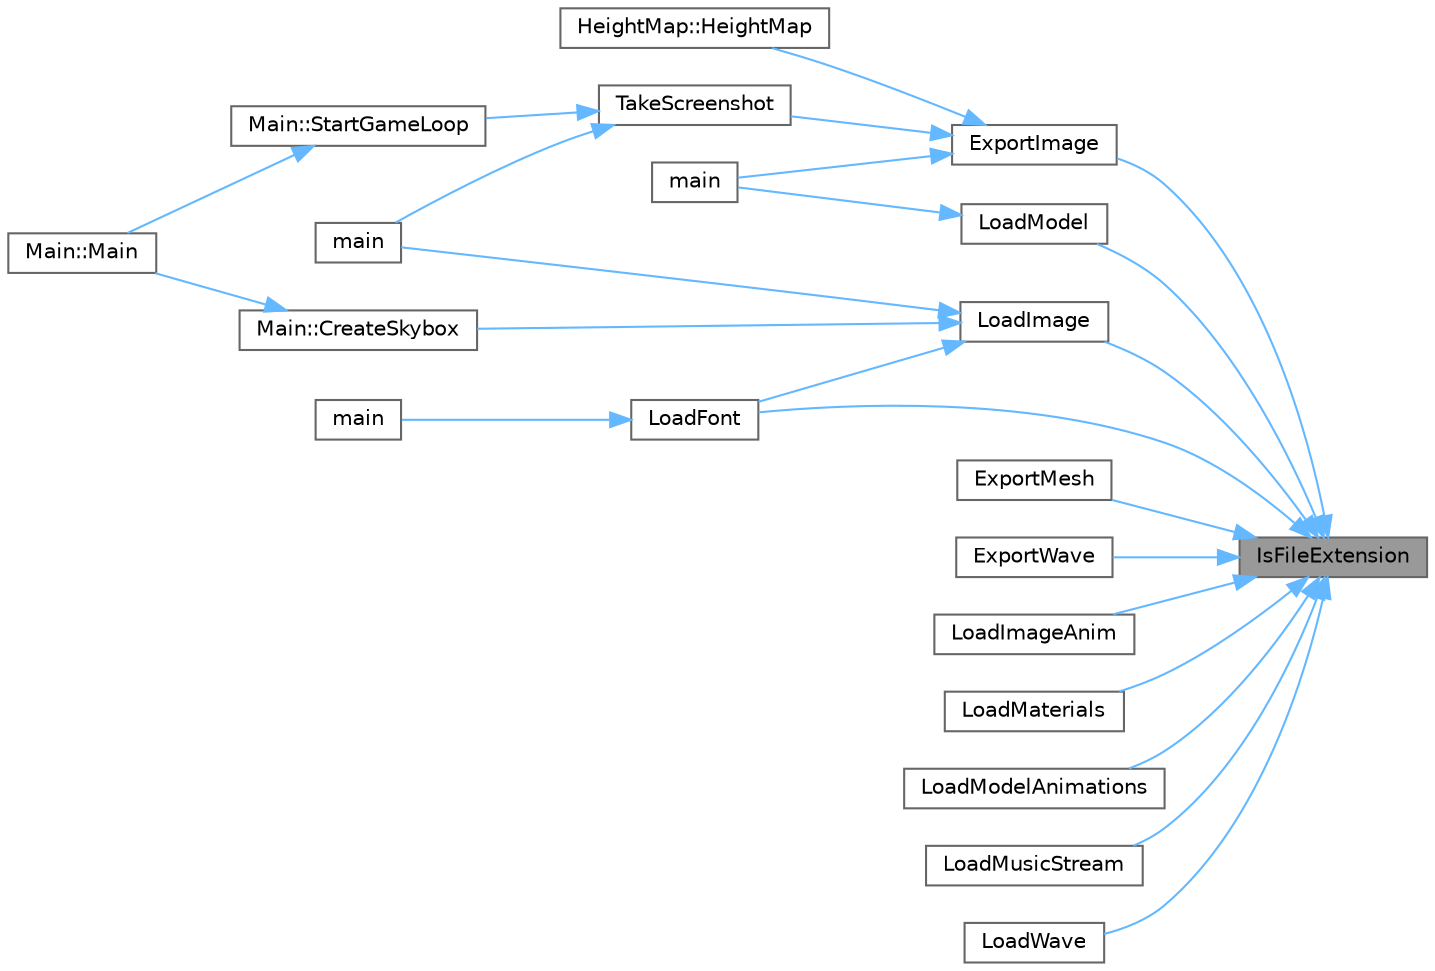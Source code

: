 digraph "IsFileExtension"
{
 // LATEX_PDF_SIZE
  bgcolor="transparent";
  edge [fontname=Helvetica,fontsize=10,labelfontname=Helvetica,labelfontsize=10];
  node [fontname=Helvetica,fontsize=10,shape=box,height=0.2,width=0.4];
  rankdir="RL";
  Node1 [id="Node000001",label="IsFileExtension",height=0.2,width=0.4,color="gray40", fillcolor="grey60", style="filled", fontcolor="black",tooltip=" "];
  Node1 -> Node2 [id="edge24_Node000001_Node000002",dir="back",color="steelblue1",style="solid",tooltip=" "];
  Node2 [id="Node000002",label="ExportImage",height=0.2,width=0.4,color="grey40", fillcolor="white", style="filled",URL="$_old_2_classes_2lib_2rtextures_8c.html#aac584c4be66eb5ed07b42aa48c1b054d",tooltip=" "];
  Node2 -> Node3 [id="edge25_Node000002_Node000003",dir="back",color="steelblue1",style="solid",tooltip=" "];
  Node3 [id="Node000003",label="HeightMap::HeightMap",height=0.2,width=0.4,color="grey40", fillcolor="white", style="filled",URL="$class_height_map.html#ae8a422c6638e68618bcd0eeef70e4752",tooltip=" "];
  Node2 -> Node4 [id="edge26_Node000002_Node000004",dir="back",color="steelblue1",style="solid",tooltip=" "];
  Node4 [id="Node000004",label="main",height=0.2,width=0.4,color="grey40", fillcolor="white", style="filled",URL="$main_8cpp.html#a840291bc02cba5474a4cb46a9b9566fe",tooltip=" "];
  Node2 -> Node5 [id="edge27_Node000002_Node000005",dir="back",color="steelblue1",style="solid",tooltip=" "];
  Node5 [id="Node000005",label="TakeScreenshot",height=0.2,width=0.4,color="grey40", fillcolor="white", style="filled",URL="$_old_2_classes_2lib_2rcore_8c.html#aeb2b80617f288893e72530db1b2f9f5d",tooltip=" "];
  Node5 -> Node6 [id="edge28_Node000005_Node000006",dir="back",color="steelblue1",style="solid",tooltip=" "];
  Node6 [id="Node000006",label="main",height=0.2,width=0.4,color="grey40", fillcolor="white", style="filled",URL="$_classes_2lib_2_raylib_erosion_standalone-main_2src_2main_8cpp.html#a840291bc02cba5474a4cb46a9b9566fe",tooltip=" "];
  Node5 -> Node7 [id="edge29_Node000005_Node000007",dir="back",color="steelblue1",style="solid",tooltip=" "];
  Node7 [id="Node000007",label="Main::StartGameLoop",height=0.2,width=0.4,color="grey40", fillcolor="white", style="filled",URL="$class_main.html#ae41f68a79f75d932839c81505b01b365",tooltip=" "];
  Node7 -> Node8 [id="edge30_Node000007_Node000008",dir="back",color="steelblue1",style="solid",tooltip=" "];
  Node8 [id="Node000008",label="Main::Main",height=0.2,width=0.4,color="grey40", fillcolor="white", style="filled",URL="$class_main.html#a50d4361a1b613205467a441b5c40c199",tooltip=" "];
  Node1 -> Node9 [id="edge31_Node000001_Node000009",dir="back",color="steelblue1",style="solid",tooltip=" "];
  Node9 [id="Node000009",label="ExportMesh",height=0.2,width=0.4,color="grey40", fillcolor="white", style="filled",URL="$_old_2_classes_2lib_2rmodels_8c.html#ade2b32dd279fc6b12838c8844dbbeaad",tooltip=" "];
  Node1 -> Node10 [id="edge32_Node000001_Node000010",dir="back",color="steelblue1",style="solid",tooltip=" "];
  Node10 [id="Node000010",label="ExportWave",height=0.2,width=0.4,color="grey40", fillcolor="white", style="filled",URL="$_classes_2lib_2raudio_8c.html#af59c3469c0d92bbc9adaf01ac9197855",tooltip=" "];
  Node1 -> Node11 [id="edge33_Node000001_Node000011",dir="back",color="steelblue1",style="solid",tooltip=" "];
  Node11 [id="Node000011",label="LoadFont",height=0.2,width=0.4,color="grey40", fillcolor="white", style="filled",URL="$_old_2_classes_2lib_2rtext_8c.html#a3af0b11c77b23684cd8c95127b39929c",tooltip=" "];
  Node11 -> Node12 [id="edge34_Node000011_Node000012",dir="back",color="steelblue1",style="solid",tooltip=" "];
  Node12 [id="Node000012",label="main",height=0.2,width=0.4,color="grey40", fillcolor="white", style="filled",URL="$lib_2_buttons_2src_2main_8cpp.html#ae66f6b31b5ad750f1fe042a706a4e3d4",tooltip=" "];
  Node1 -> Node13 [id="edge35_Node000001_Node000013",dir="back",color="steelblue1",style="solid",tooltip=" "];
  Node13 [id="Node000013",label="LoadImage",height=0.2,width=0.4,color="grey40", fillcolor="white", style="filled",URL="$_old_2_classes_2lib_2rtextures_8c.html#ab178b17d656b24ba7fe2bd9fe4ece044",tooltip=" "];
  Node13 -> Node14 [id="edge36_Node000013_Node000014",dir="back",color="steelblue1",style="solid",tooltip=" "];
  Node14 [id="Node000014",label="Main::CreateSkybox",height=0.2,width=0.4,color="grey40", fillcolor="white", style="filled",URL="$class_main.html#af7e13029157a2c352dd99161bfb70291",tooltip=" "];
  Node14 -> Node8 [id="edge37_Node000014_Node000008",dir="back",color="steelblue1",style="solid",tooltip=" "];
  Node13 -> Node11 [id="edge38_Node000013_Node000011",dir="back",color="steelblue1",style="solid",tooltip=" "];
  Node13 -> Node6 [id="edge39_Node000013_Node000006",dir="back",color="steelblue1",style="solid",tooltip=" "];
  Node1 -> Node15 [id="edge40_Node000001_Node000015",dir="back",color="steelblue1",style="solid",tooltip=" "];
  Node15 [id="Node000015",label="LoadImageAnim",height=0.2,width=0.4,color="grey40", fillcolor="white", style="filled",URL="$_old_2_classes_2lib_2rtextures_8c.html#a8330645ceddb2e91a26bd4abface86ec",tooltip=" "];
  Node1 -> Node16 [id="edge41_Node000001_Node000016",dir="back",color="steelblue1",style="solid",tooltip=" "];
  Node16 [id="Node000016",label="LoadMaterials",height=0.2,width=0.4,color="grey40", fillcolor="white", style="filled",URL="$_old_2_classes_2lib_2rmodels_8c.html#ad0ba493e3529b5f05715ddcb4d8e068d",tooltip=" "];
  Node1 -> Node17 [id="edge42_Node000001_Node000017",dir="back",color="steelblue1",style="solid",tooltip=" "];
  Node17 [id="Node000017",label="LoadModel",height=0.2,width=0.4,color="grey40", fillcolor="white", style="filled",URL="$_old_2_classes_2lib_2rmodels_8c.html#a9d1cf218d3ae6d1f50e442d5fde88cf3",tooltip=" "];
  Node17 -> Node4 [id="edge43_Node000017_Node000004",dir="back",color="steelblue1",style="solid",tooltip=" "];
  Node1 -> Node18 [id="edge44_Node000001_Node000018",dir="back",color="steelblue1",style="solid",tooltip=" "];
  Node18 [id="Node000018",label="LoadModelAnimations",height=0.2,width=0.4,color="grey40", fillcolor="white", style="filled",URL="$_old_2_classes_2lib_2rmodels_8c.html#a35bf74907249ab914d4333dabb9264dc",tooltip=" "];
  Node1 -> Node19 [id="edge45_Node000001_Node000019",dir="back",color="steelblue1",style="solid",tooltip=" "];
  Node19 [id="Node000019",label="LoadMusicStream",height=0.2,width=0.4,color="grey40", fillcolor="white", style="filled",URL="$_classes_2lib_2raudio_8c.html#ad019d08f0287d2bca8f2cb50e14aa0d9",tooltip=" "];
  Node1 -> Node20 [id="edge46_Node000001_Node000020",dir="back",color="steelblue1",style="solid",tooltip=" "];
  Node20 [id="Node000020",label="LoadWave",height=0.2,width=0.4,color="grey40", fillcolor="white", style="filled",URL="$_classes_2lib_2raylib_2src_2raudio_8c.html#a27f494d9da576990a700dea633dae401",tooltip=" "];
}
